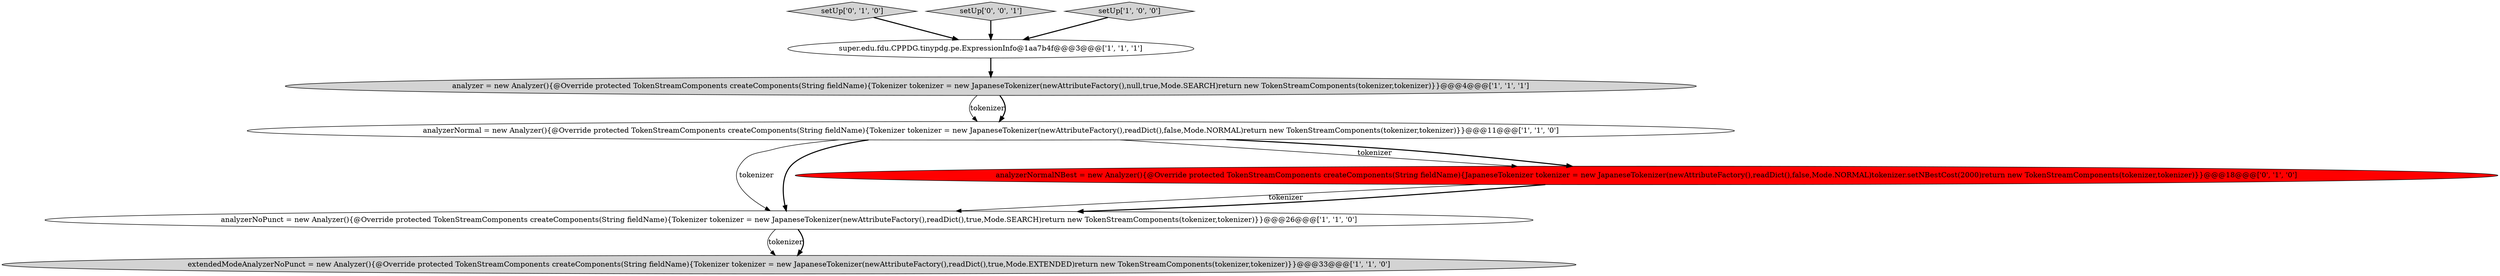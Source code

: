 digraph {
0 [style = filled, label = "extendedModeAnalyzerNoPunct = new Analyzer(){@Override protected TokenStreamComponents createComponents(String fieldName){Tokenizer tokenizer = new JapaneseTokenizer(newAttributeFactory(),readDict(),true,Mode.EXTENDED)return new TokenStreamComponents(tokenizer,tokenizer)}}@@@33@@@['1', '1', '0']", fillcolor = lightgray, shape = ellipse image = "AAA0AAABBB1BBB"];
5 [style = filled, label = "analyzerNoPunct = new Analyzer(){@Override protected TokenStreamComponents createComponents(String fieldName){Tokenizer tokenizer = new JapaneseTokenizer(newAttributeFactory(),readDict(),true,Mode.SEARCH)return new TokenStreamComponents(tokenizer,tokenizer)}}@@@26@@@['1', '1', '0']", fillcolor = white, shape = ellipse image = "AAA0AAABBB1BBB"];
4 [style = filled, label = "analyzerNormal = new Analyzer(){@Override protected TokenStreamComponents createComponents(String fieldName){Tokenizer tokenizer = new JapaneseTokenizer(newAttributeFactory(),readDict(),false,Mode.NORMAL)return new TokenStreamComponents(tokenizer,tokenizer)}}@@@11@@@['1', '1', '0']", fillcolor = white, shape = ellipse image = "AAA0AAABBB1BBB"];
3 [style = filled, label = "analyzer = new Analyzer(){@Override protected TokenStreamComponents createComponents(String fieldName){Tokenizer tokenizer = new JapaneseTokenizer(newAttributeFactory(),null,true,Mode.SEARCH)return new TokenStreamComponents(tokenizer,tokenizer)}}@@@4@@@['1', '1', '1']", fillcolor = lightgray, shape = ellipse image = "AAA0AAABBB1BBB"];
7 [style = filled, label = "setUp['0', '1', '0']", fillcolor = lightgray, shape = diamond image = "AAA0AAABBB2BBB"];
8 [style = filled, label = "setUp['0', '0', '1']", fillcolor = lightgray, shape = diamond image = "AAA0AAABBB3BBB"];
1 [style = filled, label = "setUp['1', '0', '0']", fillcolor = lightgray, shape = diamond image = "AAA0AAABBB1BBB"];
2 [style = filled, label = "super.edu.fdu.CPPDG.tinypdg.pe.ExpressionInfo@1aa7b4f@@@3@@@['1', '1', '1']", fillcolor = white, shape = ellipse image = "AAA0AAABBB1BBB"];
6 [style = filled, label = "analyzerNormalNBest = new Analyzer(){@Override protected TokenStreamComponents createComponents(String fieldName){JapaneseTokenizer tokenizer = new JapaneseTokenizer(newAttributeFactory(),readDict(),false,Mode.NORMAL)tokenizer.setNBestCost(2000)return new TokenStreamComponents(tokenizer,tokenizer)}}@@@18@@@['0', '1', '0']", fillcolor = red, shape = ellipse image = "AAA1AAABBB2BBB"];
3->4 [style = solid, label="tokenizer"];
6->5 [style = solid, label="tokenizer"];
6->5 [style = bold, label=""];
5->0 [style = solid, label="tokenizer"];
1->2 [style = bold, label=""];
4->5 [style = solid, label="tokenizer"];
5->0 [style = bold, label=""];
8->2 [style = bold, label=""];
4->6 [style = solid, label="tokenizer"];
4->6 [style = bold, label=""];
4->5 [style = bold, label=""];
3->4 [style = bold, label=""];
7->2 [style = bold, label=""];
2->3 [style = bold, label=""];
}
